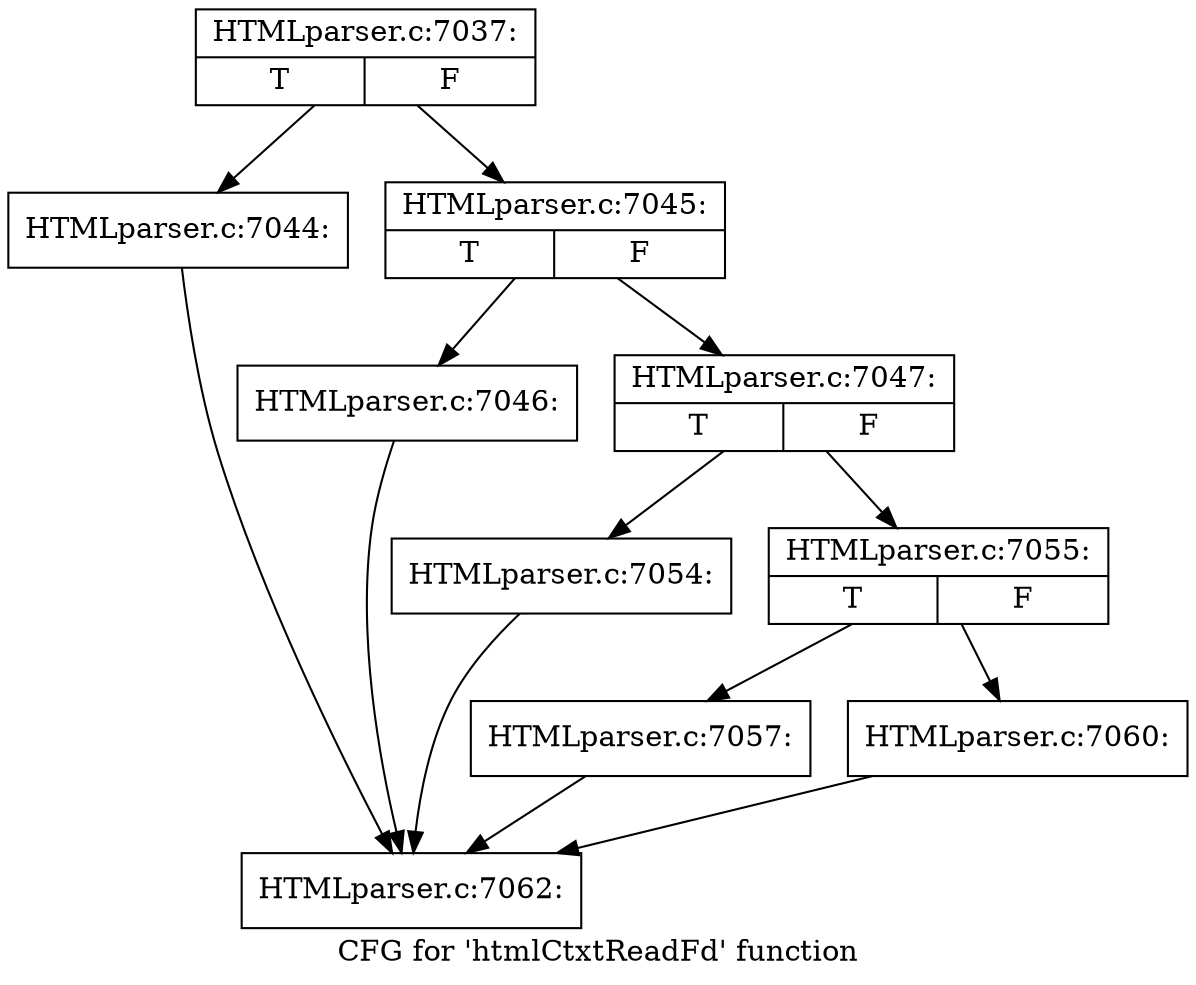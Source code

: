 digraph "CFG for 'htmlCtxtReadFd' function" {
	label="CFG for 'htmlCtxtReadFd' function";

	Node0x45622e0 [shape=record,label="{HTMLparser.c:7037:|{<s0>T|<s1>F}}"];
	Node0x45622e0 -> Node0x456ee60;
	Node0x45622e0 -> Node0x456eeb0;
	Node0x456ee60 [shape=record,label="{HTMLparser.c:7044:}"];
	Node0x456ee60 -> Node0x4562450;
	Node0x456eeb0 [shape=record,label="{HTMLparser.c:7045:|{<s0>T|<s1>F}}"];
	Node0x456eeb0 -> Node0x456f310;
	Node0x456eeb0 -> Node0x456f360;
	Node0x456f310 [shape=record,label="{HTMLparser.c:7046:}"];
	Node0x456f310 -> Node0x4562450;
	Node0x456f360 [shape=record,label="{HTMLparser.c:7047:|{<s0>T|<s1>F}}"];
	Node0x456f360 -> Node0x456fc20;
	Node0x456f360 -> Node0x456fc70;
	Node0x456fc20 [shape=record,label="{HTMLparser.c:7054:}"];
	Node0x456fc20 -> Node0x4562450;
	Node0x456fc70 [shape=record,label="{HTMLparser.c:7055:|{<s0>T|<s1>F}}"];
	Node0x456fc70 -> Node0x4570460;
	Node0x456fc70 -> Node0x45704b0;
	Node0x4570460 [shape=record,label="{HTMLparser.c:7057:}"];
	Node0x4570460 -> Node0x4562450;
	Node0x45704b0 [shape=record,label="{HTMLparser.c:7060:}"];
	Node0x45704b0 -> Node0x4562450;
	Node0x4562450 [shape=record,label="{HTMLparser.c:7062:}"];
}
